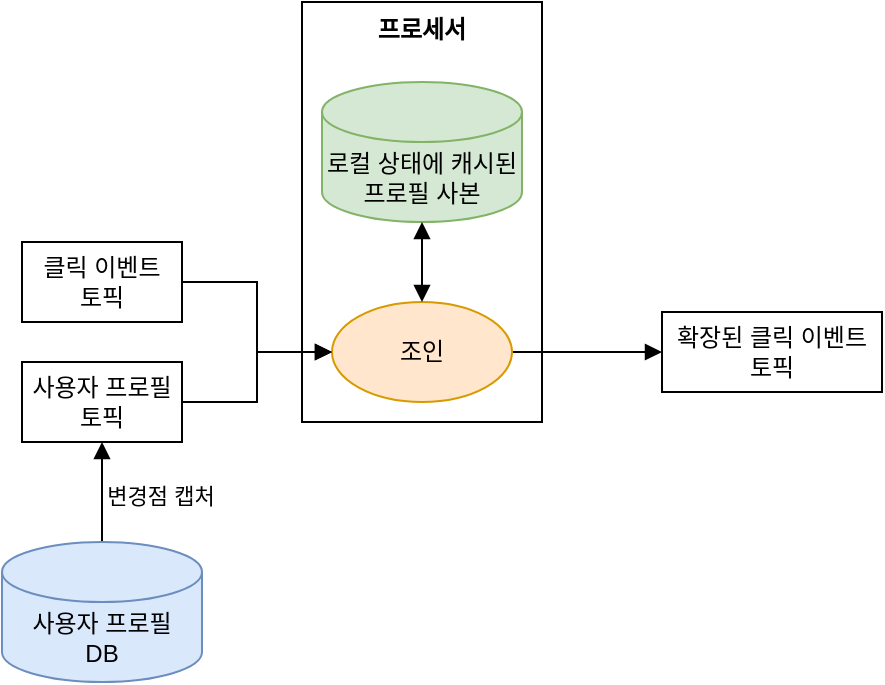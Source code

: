 <mxfile version="26.0.9">
  <diagram name="Page-1" id="v2WY0b1s9jXQUkq8JLZd">
    <mxGraphModel dx="1114" dy="863" grid="1" gridSize="10" guides="1" tooltips="1" connect="1" arrows="1" fold="1" page="1" pageScale="1" pageWidth="827" pageHeight="1169" math="0" shadow="0">
      <root>
        <mxCell id="0" />
        <mxCell id="1" parent="0" />
        <mxCell id="cO3CGTBJE5bX_ZbdKQ7w-1" value="프로세서" style="rounded=0;whiteSpace=wrap;html=1;verticalAlign=top;fontStyle=1" vertex="1" parent="1">
          <mxGeometry x="300" y="20" width="120" height="210" as="geometry" />
        </mxCell>
        <mxCell id="cO3CGTBJE5bX_ZbdKQ7w-2" value="로컬 상태에 캐시된 프로필 사본" style="shape=cylinder3;whiteSpace=wrap;html=1;boundedLbl=1;backgroundOutline=1;size=15;fillColor=#d5e8d4;strokeColor=#82b366;" vertex="1" parent="1">
          <mxGeometry x="310" y="60" width="100" height="70" as="geometry" />
        </mxCell>
        <mxCell id="cO3CGTBJE5bX_ZbdKQ7w-14" style="edgeStyle=orthogonalEdgeStyle;rounded=0;orthogonalLoop=1;jettySize=auto;html=1;entryX=0;entryY=0.5;entryDx=0;entryDy=0;endArrow=block;endFill=1;" edge="1" parent="1" source="cO3CGTBJE5bX_ZbdKQ7w-3" target="cO3CGTBJE5bX_ZbdKQ7w-13">
          <mxGeometry relative="1" as="geometry" />
        </mxCell>
        <mxCell id="cO3CGTBJE5bX_ZbdKQ7w-3" value="조인" style="ellipse;whiteSpace=wrap;html=1;fillColor=#ffe6cc;strokeColor=#d79b00;" vertex="1" parent="1">
          <mxGeometry x="315" y="170" width="90" height="50" as="geometry" />
        </mxCell>
        <mxCell id="cO3CGTBJE5bX_ZbdKQ7w-4" style="edgeStyle=orthogonalEdgeStyle;rounded=0;orthogonalLoop=1;jettySize=auto;html=1;entryX=0.5;entryY=1;entryDx=0;entryDy=0;entryPerimeter=0;endArrow=block;endFill=1;startArrow=block;startFill=1;" edge="1" parent="1" source="cO3CGTBJE5bX_ZbdKQ7w-3" target="cO3CGTBJE5bX_ZbdKQ7w-2">
          <mxGeometry relative="1" as="geometry" />
        </mxCell>
        <mxCell id="cO3CGTBJE5bX_ZbdKQ7w-11" style="edgeStyle=orthogonalEdgeStyle;rounded=0;orthogonalLoop=1;jettySize=auto;html=1;entryX=0;entryY=0.5;entryDx=0;entryDy=0;endArrow=block;endFill=1;" edge="1" parent="1" source="cO3CGTBJE5bX_ZbdKQ7w-5" target="cO3CGTBJE5bX_ZbdKQ7w-3">
          <mxGeometry relative="1" as="geometry" />
        </mxCell>
        <mxCell id="cO3CGTBJE5bX_ZbdKQ7w-5" value="클릭 이벤트&lt;div&gt;토픽&lt;/div&gt;" style="rounded=0;whiteSpace=wrap;html=1;" vertex="1" parent="1">
          <mxGeometry x="160" y="140" width="80" height="40" as="geometry" />
        </mxCell>
        <mxCell id="cO3CGTBJE5bX_ZbdKQ7w-12" style="edgeStyle=orthogonalEdgeStyle;rounded=0;orthogonalLoop=1;jettySize=auto;html=1;entryX=0;entryY=0.5;entryDx=0;entryDy=0;endArrow=block;endFill=1;" edge="1" parent="1" source="cO3CGTBJE5bX_ZbdKQ7w-7" target="cO3CGTBJE5bX_ZbdKQ7w-3">
          <mxGeometry relative="1" as="geometry" />
        </mxCell>
        <mxCell id="cO3CGTBJE5bX_ZbdKQ7w-7" value="사용자 프로필&lt;div&gt;토픽&lt;/div&gt;" style="rounded=0;whiteSpace=wrap;html=1;" vertex="1" parent="1">
          <mxGeometry x="160" y="200" width="80" height="40" as="geometry" />
        </mxCell>
        <mxCell id="cO3CGTBJE5bX_ZbdKQ7w-9" style="edgeStyle=orthogonalEdgeStyle;rounded=0;orthogonalLoop=1;jettySize=auto;html=1;entryX=0.5;entryY=1;entryDx=0;entryDy=0;endArrow=block;endFill=1;" edge="1" parent="1" source="cO3CGTBJE5bX_ZbdKQ7w-8" target="cO3CGTBJE5bX_ZbdKQ7w-7">
          <mxGeometry relative="1" as="geometry" />
        </mxCell>
        <mxCell id="cO3CGTBJE5bX_ZbdKQ7w-10" value="변경점 캡처" style="edgeLabel;html=1;align=center;verticalAlign=middle;resizable=0;points=[];" vertex="1" connectable="0" parent="cO3CGTBJE5bX_ZbdKQ7w-9">
          <mxGeometry x="-0.2" y="-2" relative="1" as="geometry">
            <mxPoint x="27" y="-3" as="offset" />
          </mxGeometry>
        </mxCell>
        <mxCell id="cO3CGTBJE5bX_ZbdKQ7w-8" value="사용자 프로필&lt;div&gt;DB&lt;/div&gt;" style="shape=cylinder3;whiteSpace=wrap;html=1;boundedLbl=1;backgroundOutline=1;size=15;fillColor=#dae8fc;strokeColor=#6c8ebf;" vertex="1" parent="1">
          <mxGeometry x="150" y="290" width="100" height="70" as="geometry" />
        </mxCell>
        <mxCell id="cO3CGTBJE5bX_ZbdKQ7w-13" value="확장된 클릭 이벤트&lt;div&gt;토픽&lt;/div&gt;" style="rounded=0;whiteSpace=wrap;html=1;" vertex="1" parent="1">
          <mxGeometry x="480" y="175" width="110" height="40" as="geometry" />
        </mxCell>
      </root>
    </mxGraphModel>
  </diagram>
</mxfile>
